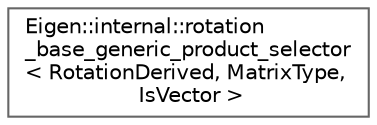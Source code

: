 digraph "类继承关系图"
{
 // LATEX_PDF_SIZE
  bgcolor="transparent";
  edge [fontname=Helvetica,fontsize=10,labelfontname=Helvetica,labelfontsize=10];
  node [fontname=Helvetica,fontsize=10,shape=box,height=0.2,width=0.4];
  rankdir="LR";
  Node0 [id="Node000000",label="Eigen::internal::rotation\l_base_generic_product_selector\l\< RotationDerived, MatrixType,\l IsVector \>",height=0.2,width=0.4,color="grey40", fillcolor="white", style="filled",URL="$struct_eigen_1_1internal_1_1rotation__base__generic__product__selector.html",tooltip=" "];
}
